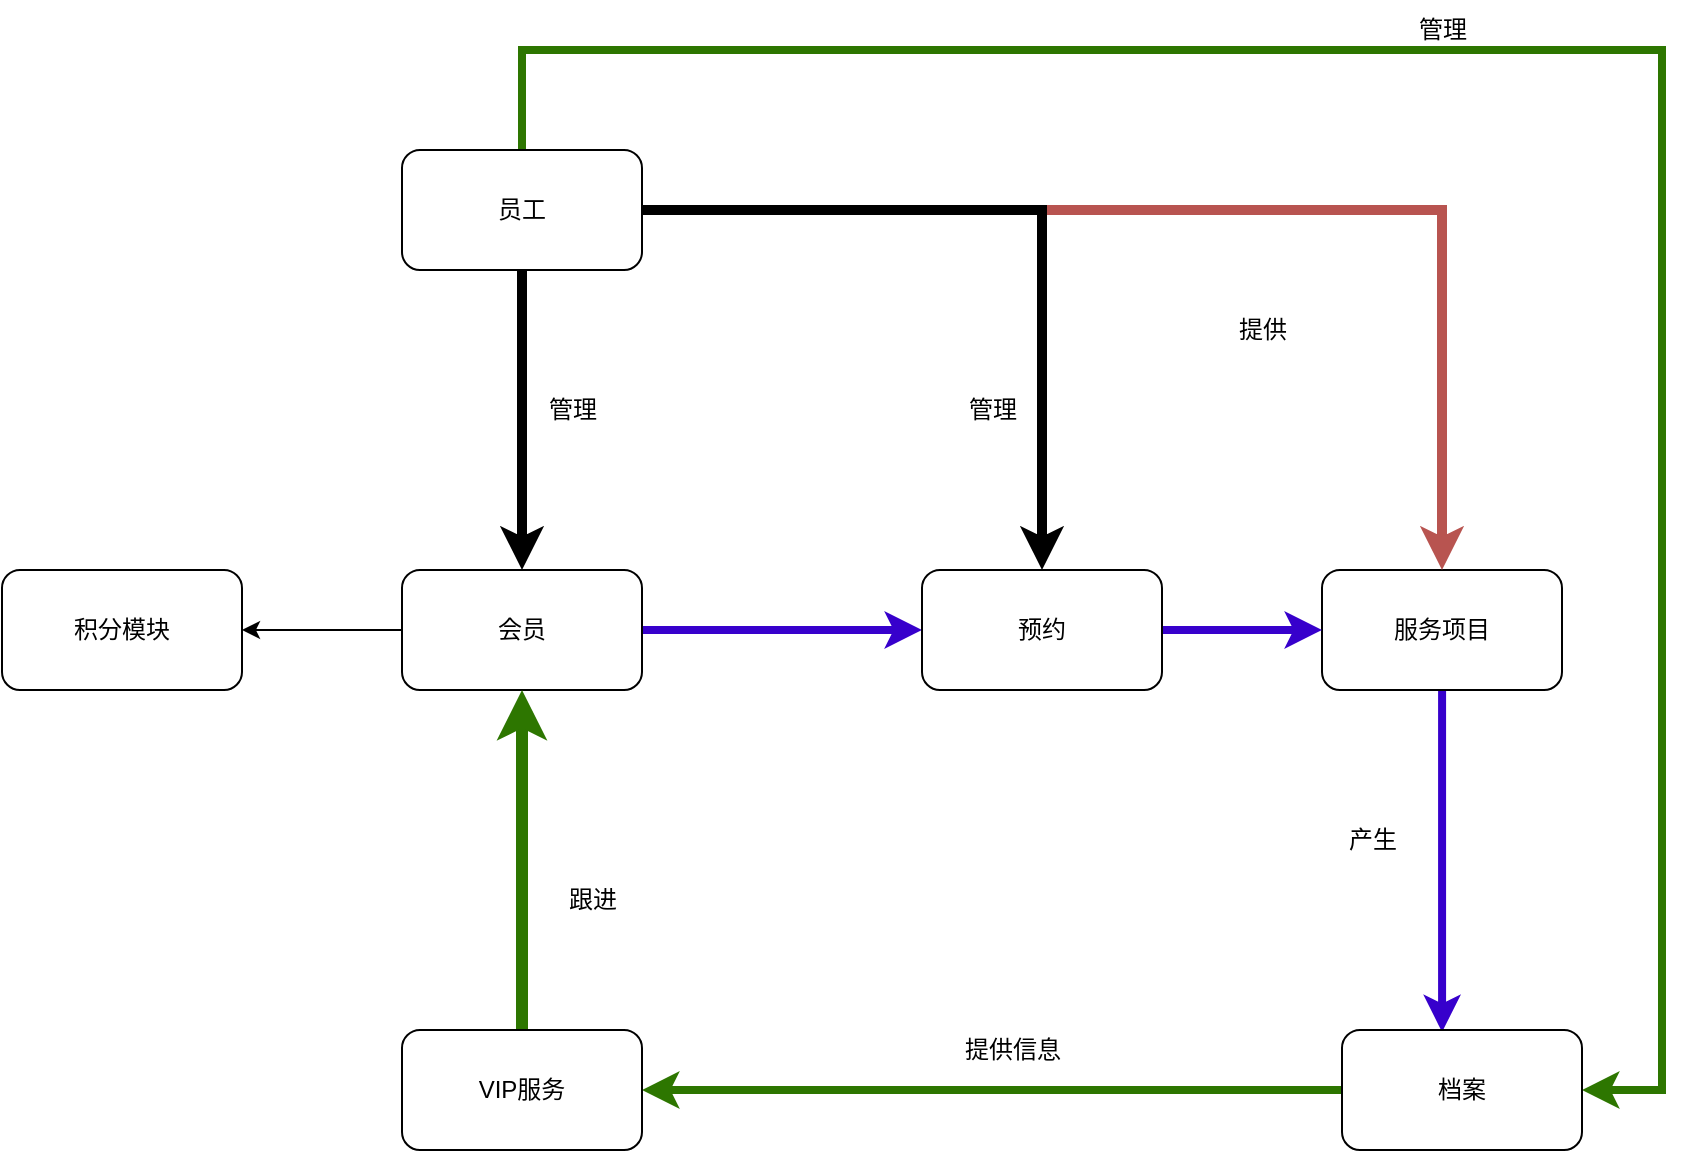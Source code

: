 <mxfile version="21.1.5" type="github">
  <diagram name="第 1 页" id="7ieI6vLh_nz0RfWPgBJR">
    <mxGraphModel dx="2901" dy="2214" grid="1" gridSize="10" guides="1" tooltips="1" connect="1" arrows="1" fold="1" page="1" pageScale="1" pageWidth="827" pageHeight="1169" math="0" shadow="0">
      <root>
        <mxCell id="0" />
        <mxCell id="1" parent="0" />
        <mxCell id="uTeQL642GeqSRJ1JkRqV-31" style="edgeStyle=orthogonalEdgeStyle;rounded=0;orthogonalLoop=1;jettySize=auto;html=1;entryX=0.417;entryY=0.017;entryDx=0;entryDy=0;entryPerimeter=0;fillColor=#6a00ff;strokeColor=#3700CC;strokeWidth=4;" edge="1" parent="1" source="uTeQL642GeqSRJ1JkRqV-5" target="uTeQL642GeqSRJ1JkRqV-12">
          <mxGeometry relative="1" as="geometry" />
        </mxCell>
        <mxCell id="uTeQL642GeqSRJ1JkRqV-5" value="服务项目" style="rounded=1;whiteSpace=wrap;html=1;" vertex="1" parent="1">
          <mxGeometry x="510" y="150" width="120" height="60" as="geometry" />
        </mxCell>
        <mxCell id="uTeQL642GeqSRJ1JkRqV-29" style="edgeStyle=orthogonalEdgeStyle;rounded=0;orthogonalLoop=1;jettySize=auto;html=1;fillColor=#6a00ff;strokeColor=#3700CC;strokeWidth=4;" edge="1" parent="1" source="uTeQL642GeqSRJ1JkRqV-6" target="uTeQL642GeqSRJ1JkRqV-28">
          <mxGeometry relative="1" as="geometry" />
        </mxCell>
        <mxCell id="uTeQL642GeqSRJ1JkRqV-39" style="edgeStyle=orthogonalEdgeStyle;rounded=0;orthogonalLoop=1;jettySize=auto;html=1;entryX=1;entryY=0.5;entryDx=0;entryDy=0;" edge="1" parent="1" source="uTeQL642GeqSRJ1JkRqV-6" target="uTeQL642GeqSRJ1JkRqV-38">
          <mxGeometry relative="1" as="geometry" />
        </mxCell>
        <mxCell id="uTeQL642GeqSRJ1JkRqV-6" value="会员" style="rounded=1;whiteSpace=wrap;html=1;" vertex="1" parent="1">
          <mxGeometry x="50" y="150" width="120" height="60" as="geometry" />
        </mxCell>
        <mxCell id="uTeQL642GeqSRJ1JkRqV-9" style="edgeStyle=orthogonalEdgeStyle;rounded=0;orthogonalLoop=1;jettySize=auto;html=1;entryX=0.5;entryY=0;entryDx=0;entryDy=0;fillColor=#f8cecc;strokeColor=#b85450;strokeWidth=5;" edge="1" parent="1" source="uTeQL642GeqSRJ1JkRqV-8" target="uTeQL642GeqSRJ1JkRqV-5">
          <mxGeometry relative="1" as="geometry" />
        </mxCell>
        <mxCell id="uTeQL642GeqSRJ1JkRqV-15" style="edgeStyle=orthogonalEdgeStyle;rounded=0;orthogonalLoop=1;jettySize=auto;html=1;entryX=1;entryY=0.5;entryDx=0;entryDy=0;fillColor=#60a917;strokeColor=#2D7600;strokeWidth=4;" edge="1" parent="1" source="uTeQL642GeqSRJ1JkRqV-8" target="uTeQL642GeqSRJ1JkRqV-12">
          <mxGeometry relative="1" as="geometry">
            <Array as="points">
              <mxPoint x="110" y="-110" />
              <mxPoint x="680" y="-110" />
              <mxPoint x="680" y="410" />
            </Array>
          </mxGeometry>
        </mxCell>
        <mxCell id="uTeQL642GeqSRJ1JkRqV-32" style="edgeStyle=orthogonalEdgeStyle;rounded=0;orthogonalLoop=1;jettySize=auto;html=1;entryX=0.5;entryY=0;entryDx=0;entryDy=0;strokeWidth=5;" edge="1" parent="1" source="uTeQL642GeqSRJ1JkRqV-8" target="uTeQL642GeqSRJ1JkRqV-6">
          <mxGeometry relative="1" as="geometry" />
        </mxCell>
        <mxCell id="uTeQL642GeqSRJ1JkRqV-36" style="edgeStyle=orthogonalEdgeStyle;rounded=0;orthogonalLoop=1;jettySize=auto;html=1;strokeWidth=5;" edge="1" parent="1" source="uTeQL642GeqSRJ1JkRqV-8" target="uTeQL642GeqSRJ1JkRqV-28">
          <mxGeometry relative="1" as="geometry" />
        </mxCell>
        <mxCell id="uTeQL642GeqSRJ1JkRqV-8" value="员工" style="rounded=1;whiteSpace=wrap;html=1;" vertex="1" parent="1">
          <mxGeometry x="50" y="-60" width="120" height="60" as="geometry" />
        </mxCell>
        <mxCell id="uTeQL642GeqSRJ1JkRqV-10" value="提供" style="text;html=1;align=center;verticalAlign=middle;resizable=0;points=[];autosize=1;strokeColor=none;fillColor=none;" vertex="1" parent="1">
          <mxGeometry x="455" y="15" width="50" height="30" as="geometry" />
        </mxCell>
        <mxCell id="uTeQL642GeqSRJ1JkRqV-26" style="edgeStyle=orthogonalEdgeStyle;rounded=0;orthogonalLoop=1;jettySize=auto;html=1;fillColor=#60a917;strokeColor=#2D7600;strokeWidth=4;" edge="1" parent="1" source="uTeQL642GeqSRJ1JkRqV-12" target="uTeQL642GeqSRJ1JkRqV-19">
          <mxGeometry relative="1" as="geometry" />
        </mxCell>
        <mxCell id="uTeQL642GeqSRJ1JkRqV-12" value="档案" style="rounded=1;whiteSpace=wrap;html=1;" vertex="1" parent="1">
          <mxGeometry x="520" y="380" width="120" height="60" as="geometry" />
        </mxCell>
        <mxCell id="uTeQL642GeqSRJ1JkRqV-14" value="产生" style="text;html=1;align=center;verticalAlign=middle;resizable=0;points=[];autosize=1;strokeColor=none;fillColor=none;" vertex="1" parent="1">
          <mxGeometry x="510" y="270" width="50" height="30" as="geometry" />
        </mxCell>
        <mxCell id="uTeQL642GeqSRJ1JkRqV-16" value="管理" style="text;html=1;align=center;verticalAlign=middle;resizable=0;points=[];autosize=1;strokeColor=none;fillColor=none;" vertex="1" parent="1">
          <mxGeometry x="545" y="-135" width="50" height="30" as="geometry" />
        </mxCell>
        <mxCell id="uTeQL642GeqSRJ1JkRqV-22" style="edgeStyle=orthogonalEdgeStyle;rounded=0;orthogonalLoop=1;jettySize=auto;html=1;fillColor=#60a917;strokeColor=#2D7600;strokeWidth=6;" edge="1" parent="1" source="uTeQL642GeqSRJ1JkRqV-19" target="uTeQL642GeqSRJ1JkRqV-6">
          <mxGeometry relative="1" as="geometry" />
        </mxCell>
        <mxCell id="uTeQL642GeqSRJ1JkRqV-19" value="VIP服务" style="rounded=1;whiteSpace=wrap;html=1;" vertex="1" parent="1">
          <mxGeometry x="50" y="380" width="120" height="60" as="geometry" />
        </mxCell>
        <mxCell id="uTeQL642GeqSRJ1JkRqV-21" value="提供信息" style="text;html=1;align=center;verticalAlign=middle;resizable=0;points=[];autosize=1;strokeColor=none;fillColor=none;" vertex="1" parent="1">
          <mxGeometry x="320" y="375" width="70" height="30" as="geometry" />
        </mxCell>
        <mxCell id="uTeQL642GeqSRJ1JkRqV-23" value="跟进" style="text;html=1;align=center;verticalAlign=middle;resizable=0;points=[];autosize=1;strokeColor=none;fillColor=none;" vertex="1" parent="1">
          <mxGeometry x="120" y="300" width="50" height="30" as="geometry" />
        </mxCell>
        <mxCell id="uTeQL642GeqSRJ1JkRqV-30" style="edgeStyle=orthogonalEdgeStyle;rounded=0;orthogonalLoop=1;jettySize=auto;html=1;entryX=0;entryY=0.5;entryDx=0;entryDy=0;fillColor=#6a00ff;strokeColor=#3700CC;strokeWidth=4;" edge="1" parent="1" source="uTeQL642GeqSRJ1JkRqV-28" target="uTeQL642GeqSRJ1JkRqV-5">
          <mxGeometry relative="1" as="geometry" />
        </mxCell>
        <mxCell id="uTeQL642GeqSRJ1JkRqV-28" value="预约" style="rounded=1;whiteSpace=wrap;html=1;" vertex="1" parent="1">
          <mxGeometry x="310" y="150" width="120" height="60" as="geometry" />
        </mxCell>
        <mxCell id="uTeQL642GeqSRJ1JkRqV-33" value="管理" style="text;html=1;align=center;verticalAlign=middle;resizable=0;points=[];autosize=1;strokeColor=none;fillColor=none;" vertex="1" parent="1">
          <mxGeometry x="110" y="55" width="50" height="30" as="geometry" />
        </mxCell>
        <mxCell id="uTeQL642GeqSRJ1JkRqV-37" value="管理" style="text;html=1;align=center;verticalAlign=middle;resizable=0;points=[];autosize=1;strokeColor=none;fillColor=none;" vertex="1" parent="1">
          <mxGeometry x="320" y="55" width="50" height="30" as="geometry" />
        </mxCell>
        <mxCell id="uTeQL642GeqSRJ1JkRqV-38" value="积分模块" style="rounded=1;whiteSpace=wrap;html=1;" vertex="1" parent="1">
          <mxGeometry x="-150" y="150" width="120" height="60" as="geometry" />
        </mxCell>
      </root>
    </mxGraphModel>
  </diagram>
</mxfile>
